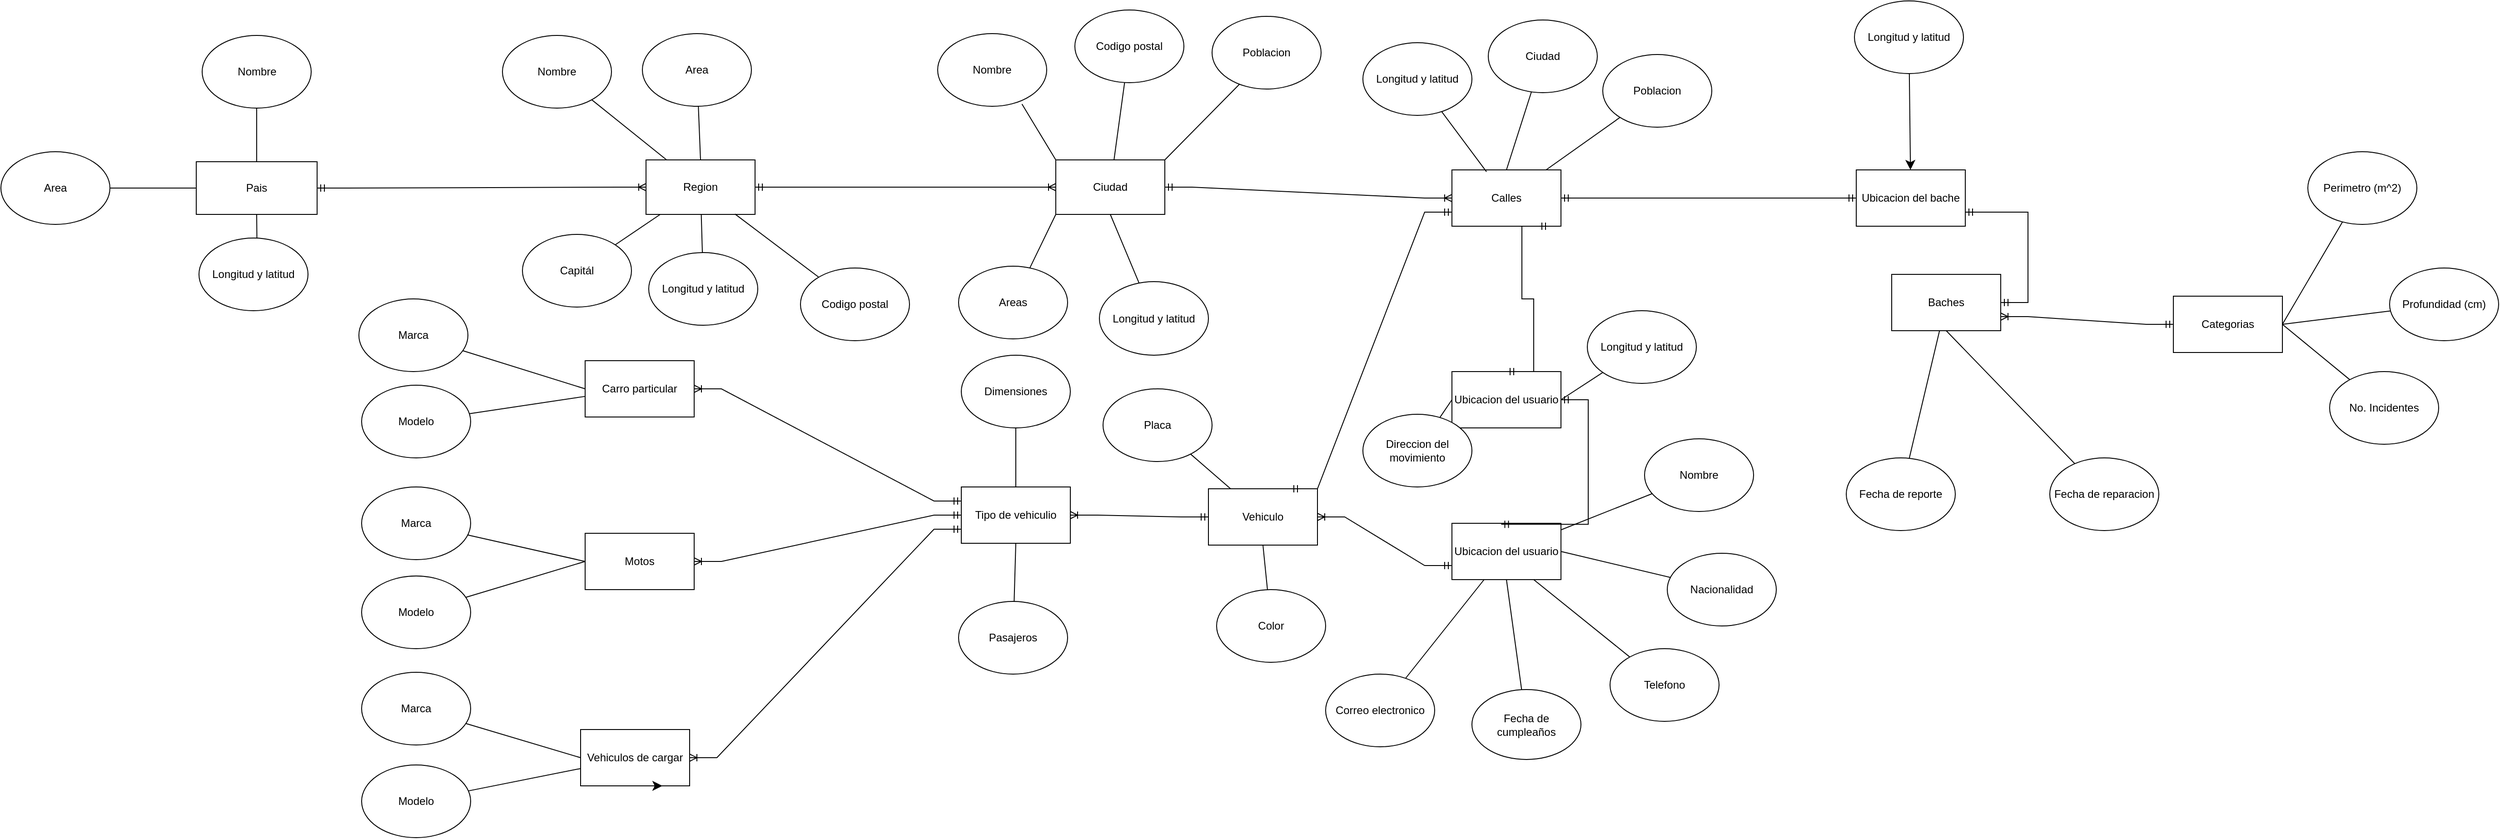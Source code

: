 <mxfile version="24.2.2" type="github">
  <diagram name="Page-1" id="8IL4rYGb6e1lgIKx4FPf">
    <mxGraphModel dx="3373" dy="1531" grid="1" gridSize="10" guides="1" tooltips="1" connect="1" arrows="1" fold="1" page="0" pageScale="1" pageWidth="850" pageHeight="1100" math="0" shadow="0">
      <root>
        <mxCell id="0" />
        <mxCell id="1" parent="0" />
        <mxCell id="YjpfIdnmwvRg1jpV4bxx-1" value="Pais" style="rounded=0;whiteSpace=wrap;html=1;" parent="1" vertex="1">
          <mxGeometry x="-356" y="-60" width="133" height="58" as="geometry" />
        </mxCell>
        <mxCell id="YjpfIdnmwvRg1jpV4bxx-14" style="edgeStyle=orthogonalEdgeStyle;rounded=0;orthogonalLoop=1;jettySize=auto;html=1;entryX=0.5;entryY=0;entryDx=0;entryDy=0;fontSize=12;startSize=8;endSize=8;endArrow=none;endFill=0;exitX=0.5;exitY=1;exitDx=0;exitDy=0;" parent="1" source="YjpfIdnmwvRg1jpV4bxx-24" target="YjpfIdnmwvRg1jpV4bxx-1" edge="1">
          <mxGeometry relative="1" as="geometry">
            <mxPoint x="-288.765" y="-128.0" as="sourcePoint" />
          </mxGeometry>
        </mxCell>
        <mxCell id="YjpfIdnmwvRg1jpV4bxx-7" style="edgeStyle=orthogonalEdgeStyle;rounded=0;orthogonalLoop=1;jettySize=auto;html=1;entryX=0.5;entryY=1;entryDx=0;entryDy=0;fontSize=12;startSize=8;endSize=8;endArrow=none;endFill=0;" parent="1" target="YjpfIdnmwvRg1jpV4bxx-1" edge="1">
          <mxGeometry relative="1" as="geometry">
            <mxPoint x="-289.5" y="101" as="sourcePoint" />
          </mxGeometry>
        </mxCell>
        <mxCell id="YjpfIdnmwvRg1jpV4bxx-11" style="edgeStyle=orthogonalEdgeStyle;rounded=0;orthogonalLoop=1;jettySize=auto;html=1;fontSize=12;startSize=8;endSize=8;endArrow=none;endFill=0;exitX=1;exitY=0.5;exitDx=0;exitDy=0;" parent="1" source="YjpfIdnmwvRg1jpV4bxx-23" target="YjpfIdnmwvRg1jpV4bxx-1" edge="1">
          <mxGeometry relative="1" as="geometry">
            <mxPoint x="-476" y="-29.941" as="sourcePoint" />
          </mxGeometry>
        </mxCell>
        <mxCell id="YjpfIdnmwvRg1jpV4bxx-16" value="Region" style="rounded=0;whiteSpace=wrap;html=1;" parent="1" vertex="1">
          <mxGeometry x="139" y="-62" width="120" height="60" as="geometry" />
        </mxCell>
        <mxCell id="YjpfIdnmwvRg1jpV4bxx-22" value="Longitud y latitud" style="ellipse;whiteSpace=wrap;html=1;" parent="1" vertex="1">
          <mxGeometry x="-353" y="24" width="120" height="80" as="geometry" />
        </mxCell>
        <mxCell id="YjpfIdnmwvRg1jpV4bxx-23" value="Area" style="ellipse;whiteSpace=wrap;html=1;" parent="1" vertex="1">
          <mxGeometry x="-571" y="-71" width="120" height="80" as="geometry" />
        </mxCell>
        <mxCell id="YjpfIdnmwvRg1jpV4bxx-24" value="Nombre" style="ellipse;whiteSpace=wrap;html=1;" parent="1" vertex="1">
          <mxGeometry x="-349.5" y="-199" width="120" height="80" as="geometry" />
        </mxCell>
        <mxCell id="YjpfIdnmwvRg1jpV4bxx-32" style="edgeStyle=none;curved=1;rounded=0;orthogonalLoop=1;jettySize=auto;html=1;fontSize=12;startSize=8;endSize=8;endArrow=none;endFill=0;" parent="1" source="YjpfIdnmwvRg1jpV4bxx-25" target="YjpfIdnmwvRg1jpV4bxx-16" edge="1">
          <mxGeometry relative="1" as="geometry" />
        </mxCell>
        <mxCell id="YjpfIdnmwvRg1jpV4bxx-25" value="Longitud y latitud" style="ellipse;whiteSpace=wrap;html=1;" parent="1" vertex="1">
          <mxGeometry x="142" y="40" width="120" height="80" as="geometry" />
        </mxCell>
        <mxCell id="YjpfIdnmwvRg1jpV4bxx-26" value="Codigo postal" style="ellipse;whiteSpace=wrap;html=1;" parent="1" vertex="1">
          <mxGeometry x="309" y="57" width="120" height="80" as="geometry" />
        </mxCell>
        <mxCell id="YjpfIdnmwvRg1jpV4bxx-30" style="edgeStyle=none;curved=1;rounded=0;orthogonalLoop=1;jettySize=auto;html=1;fontSize=12;startSize=8;endSize=8;endArrow=none;endFill=0;" parent="1" source="YjpfIdnmwvRg1jpV4bxx-27" target="YjpfIdnmwvRg1jpV4bxx-16" edge="1">
          <mxGeometry relative="1" as="geometry" />
        </mxCell>
        <mxCell id="YjpfIdnmwvRg1jpV4bxx-27" value="Nombre" style="ellipse;whiteSpace=wrap;html=1;" parent="1" vertex="1">
          <mxGeometry x="-19" y="-199" width="120" height="80" as="geometry" />
        </mxCell>
        <mxCell id="YjpfIdnmwvRg1jpV4bxx-33" style="edgeStyle=none;curved=1;rounded=0;orthogonalLoop=1;jettySize=auto;html=1;fontSize=12;startSize=8;endSize=8;endArrow=none;endFill=0;" parent="1" source="YjpfIdnmwvRg1jpV4bxx-28" target="YjpfIdnmwvRg1jpV4bxx-16" edge="1">
          <mxGeometry relative="1" as="geometry" />
        </mxCell>
        <mxCell id="YjpfIdnmwvRg1jpV4bxx-28" value="Capitál" style="ellipse;whiteSpace=wrap;html=1;" parent="1" vertex="1">
          <mxGeometry x="3" y="20" width="120" height="80" as="geometry" />
        </mxCell>
        <mxCell id="YjpfIdnmwvRg1jpV4bxx-31" style="edgeStyle=none;curved=1;rounded=0;orthogonalLoop=1;jettySize=auto;html=1;entryX=0.5;entryY=0;entryDx=0;entryDy=0;fontSize=12;startSize=8;endSize=8;endArrow=none;endFill=0;" parent="1" source="YjpfIdnmwvRg1jpV4bxx-29" target="YjpfIdnmwvRg1jpV4bxx-16" edge="1">
          <mxGeometry relative="1" as="geometry" />
        </mxCell>
        <mxCell id="YjpfIdnmwvRg1jpV4bxx-29" value="Area" style="ellipse;whiteSpace=wrap;html=1;" parent="1" vertex="1">
          <mxGeometry x="135" y="-201" width="120" height="80" as="geometry" />
        </mxCell>
        <mxCell id="YjpfIdnmwvRg1jpV4bxx-34" style="edgeStyle=none;curved=1;rounded=0;orthogonalLoop=1;jettySize=auto;html=1;entryX=0.816;entryY=0.993;entryDx=0;entryDy=0;entryPerimeter=0;fontSize=12;startSize=8;endSize=8;endArrow=none;endFill=0;" parent="1" source="YjpfIdnmwvRg1jpV4bxx-26" target="YjpfIdnmwvRg1jpV4bxx-16" edge="1">
          <mxGeometry relative="1" as="geometry" />
        </mxCell>
        <mxCell id="YjpfIdnmwvRg1jpV4bxx-35" value="Ciudad" style="rounded=0;whiteSpace=wrap;html=1;" parent="1" vertex="1">
          <mxGeometry x="590" y="-62" width="120" height="60" as="geometry" />
        </mxCell>
        <mxCell id="YjpfIdnmwvRg1jpV4bxx-45" style="edgeStyle=none;curved=1;rounded=0;orthogonalLoop=1;jettySize=auto;html=1;entryX=0;entryY=0;entryDx=0;entryDy=0;fontSize=12;startSize=8;endSize=8;exitX=0.773;exitY=0.969;exitDx=0;exitDy=0;endArrow=none;endFill=0;exitPerimeter=0;" parent="1" source="YjpfIdnmwvRg1jpV4bxx-37" target="YjpfIdnmwvRg1jpV4bxx-35" edge="1">
          <mxGeometry relative="1" as="geometry">
            <mxPoint x="510" y="-113" as="sourcePoint" />
            <mxPoint x="611" y="-67" as="targetPoint" />
          </mxGeometry>
        </mxCell>
        <mxCell id="YjpfIdnmwvRg1jpV4bxx-37" value="Nombre" style="ellipse;whiteSpace=wrap;html=1;" parent="1" vertex="1">
          <mxGeometry x="460" y="-201" width="120" height="80" as="geometry" />
        </mxCell>
        <mxCell id="YjpfIdnmwvRg1jpV4bxx-44" style="edgeStyle=none;curved=1;rounded=0;orthogonalLoop=1;jettySize=auto;html=1;fontSize=12;startSize=8;endSize=8;entryX=0;entryY=1;entryDx=0;entryDy=0;endArrow=none;endFill=0;" parent="1" source="YjpfIdnmwvRg1jpV4bxx-38" target="YjpfIdnmwvRg1jpV4bxx-35" edge="1">
          <mxGeometry relative="1" as="geometry">
            <mxPoint x="624.529" y="1.235" as="targetPoint" />
          </mxGeometry>
        </mxCell>
        <mxCell id="YjpfIdnmwvRg1jpV4bxx-38" value="Areas" style="ellipse;whiteSpace=wrap;html=1;" parent="1" vertex="1">
          <mxGeometry x="483" y="55" width="120" height="80" as="geometry" />
        </mxCell>
        <mxCell id="YjpfIdnmwvRg1jpV4bxx-48" style="edgeStyle=none;curved=1;rounded=0;orthogonalLoop=1;jettySize=auto;html=1;fontSize=12;startSize=8;endSize=8;endArrow=none;endFill=0;" parent="1" source="YjpfIdnmwvRg1jpV4bxx-39" target="YjpfIdnmwvRg1jpV4bxx-35" edge="1">
          <mxGeometry relative="1" as="geometry" />
        </mxCell>
        <mxCell id="YjpfIdnmwvRg1jpV4bxx-39" value="Codigo postal" style="ellipse;whiteSpace=wrap;html=1;" parent="1" vertex="1">
          <mxGeometry x="611" y="-227" width="120" height="80" as="geometry" />
        </mxCell>
        <mxCell id="YjpfIdnmwvRg1jpV4bxx-43" style="edgeStyle=none;curved=1;rounded=0;orthogonalLoop=1;jettySize=auto;html=1;entryX=0.5;entryY=1;entryDx=0;entryDy=0;fontSize=12;startSize=8;endSize=8;endArrow=none;endFill=0;" parent="1" source="YjpfIdnmwvRg1jpV4bxx-40" target="YjpfIdnmwvRg1jpV4bxx-35" edge="1">
          <mxGeometry relative="1" as="geometry" />
        </mxCell>
        <mxCell id="YjpfIdnmwvRg1jpV4bxx-40" value="Longitud y latitud" style="ellipse;whiteSpace=wrap;html=1;" parent="1" vertex="1">
          <mxGeometry x="638" y="72" width="120" height="81" as="geometry" />
        </mxCell>
        <mxCell id="YjpfIdnmwvRg1jpV4bxx-46" style="edgeStyle=none;curved=1;rounded=0;orthogonalLoop=1;jettySize=auto;html=1;exitX=0.256;exitY=0.927;exitDx=0;exitDy=0;fontSize=12;startSize=8;endSize=8;entryX=1;entryY=0;entryDx=0;entryDy=0;endArrow=none;endFill=0;exitPerimeter=0;" parent="1" source="YjpfIdnmwvRg1jpV4bxx-41" target="YjpfIdnmwvRg1jpV4bxx-35" edge="1">
          <mxGeometry relative="1" as="geometry" />
        </mxCell>
        <mxCell id="YjpfIdnmwvRg1jpV4bxx-41" value="Poblacion" style="ellipse;whiteSpace=wrap;html=1;" parent="1" vertex="1">
          <mxGeometry x="762" y="-220" width="120" height="80" as="geometry" />
        </mxCell>
        <mxCell id="YjpfIdnmwvRg1jpV4bxx-49" value="Calles" style="rounded=0;whiteSpace=wrap;html=1;" parent="1" vertex="1">
          <mxGeometry x="1026" y="-51" width="120" height="62" as="geometry" />
        </mxCell>
        <mxCell id="YjpfIdnmwvRg1jpV4bxx-51" value="Ciudad" style="ellipse;whiteSpace=wrap;html=1;" parent="1" vertex="1">
          <mxGeometry x="1066" y="-216" width="120" height="80" as="geometry" />
        </mxCell>
        <mxCell id="YjpfIdnmwvRg1jpV4bxx-52" value="Longitud y latitud" style="ellipse;whiteSpace=wrap;html=1;" parent="1" vertex="1">
          <mxGeometry x="928" y="-191" width="120" height="80" as="geometry" />
        </mxCell>
        <mxCell id="YjpfIdnmwvRg1jpV4bxx-56" style="edgeStyle=none;curved=1;rounded=0;orthogonalLoop=1;jettySize=auto;html=1;fontSize=12;startSize=8;endSize=8;endArrow=none;endFill=0;" parent="1" source="YjpfIdnmwvRg1jpV4bxx-53" target="YjpfIdnmwvRg1jpV4bxx-49" edge="1">
          <mxGeometry relative="1" as="geometry" />
        </mxCell>
        <mxCell id="YjpfIdnmwvRg1jpV4bxx-53" value="Poblacion" style="ellipse;whiteSpace=wrap;html=1;" parent="1" vertex="1">
          <mxGeometry x="1192" y="-178" width="120" height="80" as="geometry" />
        </mxCell>
        <mxCell id="YjpfIdnmwvRg1jpV4bxx-54" style="edgeStyle=none;curved=1;rounded=0;orthogonalLoop=1;jettySize=auto;html=1;entryX=0.317;entryY=0.033;entryDx=0;entryDy=0;entryPerimeter=0;fontSize=12;startSize=8;endSize=8;endArrow=none;endFill=0;" parent="1" source="YjpfIdnmwvRg1jpV4bxx-52" target="YjpfIdnmwvRg1jpV4bxx-49" edge="1">
          <mxGeometry relative="1" as="geometry" />
        </mxCell>
        <mxCell id="YjpfIdnmwvRg1jpV4bxx-55" style="edgeStyle=none;curved=1;rounded=0;orthogonalLoop=1;jettySize=auto;html=1;entryX=0.5;entryY=0;entryDx=0;entryDy=0;fontSize=12;startSize=8;endSize=8;endArrow=none;endFill=0;" parent="1" source="YjpfIdnmwvRg1jpV4bxx-51" target="YjpfIdnmwvRg1jpV4bxx-49" edge="1">
          <mxGeometry relative="1" as="geometry" />
        </mxCell>
        <mxCell id="YjpfIdnmwvRg1jpV4bxx-57" value="Ubicacion del bache" style="rounded=0;whiteSpace=wrap;html=1;" parent="1" vertex="1">
          <mxGeometry x="1471" y="-51" width="120" height="62" as="geometry" />
        </mxCell>
        <mxCell id="YjpfIdnmwvRg1jpV4bxx-58" value="Baches" style="rounded=0;whiteSpace=wrap;html=1;" parent="1" vertex="1">
          <mxGeometry x="1510" y="64" width="120" height="62" as="geometry" />
        </mxCell>
        <mxCell id="YjpfIdnmwvRg1jpV4bxx-59" value="Categorias" style="rounded=0;whiteSpace=wrap;html=1;" parent="1" vertex="1">
          <mxGeometry x="1820" y="88" width="120" height="62" as="geometry" />
        </mxCell>
        <mxCell id="YjpfIdnmwvRg1jpV4bxx-66" style="edgeStyle=none;curved=1;rounded=0;orthogonalLoop=1;jettySize=auto;html=1;fontSize=12;startSize=8;endSize=8;" parent="1" source="YjpfIdnmwvRg1jpV4bxx-65" target="YjpfIdnmwvRg1jpV4bxx-57" edge="1">
          <mxGeometry relative="1" as="geometry" />
        </mxCell>
        <mxCell id="YjpfIdnmwvRg1jpV4bxx-65" value="Longitud y latitud" style="ellipse;whiteSpace=wrap;html=1;" parent="1" vertex="1">
          <mxGeometry x="1469" y="-237" width="120" height="80" as="geometry" />
        </mxCell>
        <mxCell id="YjpfIdnmwvRg1jpV4bxx-70" style="edgeStyle=none;curved=1;rounded=0;orthogonalLoop=1;jettySize=auto;html=1;fontSize=12;startSize=8;endSize=8;endArrow=none;endFill=0;entryX=1;entryY=0.5;entryDx=0;entryDy=0;" parent="1" source="YjpfIdnmwvRg1jpV4bxx-67" target="YjpfIdnmwvRg1jpV4bxx-59" edge="1">
          <mxGeometry relative="1" as="geometry">
            <mxPoint x="2018.882" y="45.824" as="targetPoint" />
          </mxGeometry>
        </mxCell>
        <mxCell id="YjpfIdnmwvRg1jpV4bxx-67" value="No. Incidentes&lt;span style=&quot;color: rgba(0, 0, 0, 0); font-family: monospace; font-size: 0px; text-align: start; text-wrap: nowrap;&quot;&gt;%3CmxGraphModel%3E%3Croot%3E%3CmxCell%20id%3D%220%22%2F%3E%3CmxCell%20id%3D%221%22%20parent%3D%220%22%2F%3E%3CmxCell%20id%3D%222%22%20value%3D%22Longitud%20y%20latitud%22%20style%3D%22ellipse%3BwhiteSpace%3Dwrap%3Bhtml%3D1%3B%22%20vertex%3D%221%22%20parent%3D%221%22%3E%3CmxGeometry%20x%3D%22974%22%20y%3D%22-162%22%20width%3D%22120%22%20height%3D%2280%22%20as%3D%22geometry%22%2F%3E%3C%2FmxCell%3E%3C%2Froot%3E%3C%2FmxGraphModel%3E&lt;/span&gt;&lt;span style=&quot;color: rgba(0, 0, 0, 0); font-family: monospace; font-size: 0px; text-align: start; text-wrap: nowrap;&quot;&gt;%3CmxGraphModel%3E%3Croot%3E%3CmxCell%20id%3D%220%22%2F%3E%3CmxCell%20id%3D%221%22%20parent%3D%220%22%2F%3E%3CmxCell%20id%3D%222%22%20value%3D%22Longitud%20y%20latitud%22%20style%3D%22ellipse%3BwhiteSpace%3Dwrap%3Bhtml%3D1%3B%22%20vertex%3D%221%22%20parent%3D%221%22%3E%3CmxGeometry%20x%3D%22974%22%20y%3D%22-162%22%20width%3D%22120%22%20height%3D%2280%22%20as%3D%22geometry%22%2F%3E%3C%2FmxCell%3E%3C%2Froot%3E%3C%2FmxGraphModel%3E&lt;/span&gt;" style="ellipse;whiteSpace=wrap;html=1;" parent="1" vertex="1">
          <mxGeometry x="1992" y="171" width="120" height="80" as="geometry" />
        </mxCell>
        <mxCell id="YjpfIdnmwvRg1jpV4bxx-69" style="edgeStyle=none;curved=1;rounded=0;orthogonalLoop=1;jettySize=auto;html=1;entryX=1;entryY=0.5;entryDx=0;entryDy=0;fontSize=12;startSize=8;endSize=8;endArrow=none;endFill=0;" parent="1" source="YjpfIdnmwvRg1jpV4bxx-68" target="YjpfIdnmwvRg1jpV4bxx-59" edge="1">
          <mxGeometry relative="1" as="geometry" />
        </mxCell>
        <mxCell id="YjpfIdnmwvRg1jpV4bxx-68" value="Perimetro (m^2)" style="ellipse;whiteSpace=wrap;html=1;" parent="1" vertex="1">
          <mxGeometry x="1968" y="-71" width="120" height="80" as="geometry" />
        </mxCell>
        <mxCell id="YjpfIdnmwvRg1jpV4bxx-72" style="edgeStyle=none;curved=1;rounded=0;orthogonalLoop=1;jettySize=auto;html=1;entryX=1;entryY=0.5;entryDx=0;entryDy=0;fontSize=12;startSize=8;endSize=8;endArrow=none;endFill=0;" parent="1" source="YjpfIdnmwvRg1jpV4bxx-71" target="YjpfIdnmwvRg1jpV4bxx-59" edge="1">
          <mxGeometry relative="1" as="geometry" />
        </mxCell>
        <mxCell id="YjpfIdnmwvRg1jpV4bxx-71" value="Profundidad (cm)" style="ellipse;whiteSpace=wrap;html=1;" parent="1" vertex="1">
          <mxGeometry x="2058" y="57" width="120" height="80" as="geometry" />
        </mxCell>
        <mxCell id="YjpfIdnmwvRg1jpV4bxx-78" style="edgeStyle=none;curved=1;rounded=0;orthogonalLoop=1;jettySize=auto;html=1;entryX=0.5;entryY=1;entryDx=0;entryDy=0;fontSize=12;startSize=8;endSize=8;endArrow=none;endFill=0;" parent="1" source="YjpfIdnmwvRg1jpV4bxx-73" target="YjpfIdnmwvRg1jpV4bxx-58" edge="1">
          <mxGeometry relative="1" as="geometry" />
        </mxCell>
        <mxCell id="YjpfIdnmwvRg1jpV4bxx-73" value="Fecha de reparacion" style="ellipse;whiteSpace=wrap;html=1;" parent="1" vertex="1">
          <mxGeometry x="1684" y="266" width="120" height="80" as="geometry" />
        </mxCell>
        <mxCell id="YjpfIdnmwvRg1jpV4bxx-77" style="edgeStyle=none;curved=1;rounded=0;orthogonalLoop=1;jettySize=auto;html=1;fontSize=12;startSize=8;endSize=8;endArrow=none;endFill=0;" parent="1" source="YjpfIdnmwvRg1jpV4bxx-74" target="YjpfIdnmwvRg1jpV4bxx-58" edge="1">
          <mxGeometry relative="1" as="geometry" />
        </mxCell>
        <mxCell id="YjpfIdnmwvRg1jpV4bxx-74" value="Fecha de reporte" style="ellipse;whiteSpace=wrap;html=1;" parent="1" vertex="1">
          <mxGeometry x="1460" y="266" width="120" height="80" as="geometry" />
        </mxCell>
        <mxCell id="YjpfIdnmwvRg1jpV4bxx-79" value="Ubicacion del usuario" style="rounded=0;whiteSpace=wrap;html=1;" parent="1" vertex="1">
          <mxGeometry x="1026" y="171" width="120" height="62" as="geometry" />
        </mxCell>
        <mxCell id="YjpfIdnmwvRg1jpV4bxx-84" style="edgeStyle=none;curved=1;rounded=0;orthogonalLoop=1;jettySize=auto;html=1;entryX=0;entryY=0.5;entryDx=0;entryDy=0;fontSize=12;startSize=8;endSize=8;endArrow=none;endFill=0;" parent="1" source="YjpfIdnmwvRg1jpV4bxx-81" target="YjpfIdnmwvRg1jpV4bxx-79" edge="1">
          <mxGeometry relative="1" as="geometry" />
        </mxCell>
        <mxCell id="YjpfIdnmwvRg1jpV4bxx-81" value="Direccion del movimiento" style="ellipse;whiteSpace=wrap;html=1;" parent="1" vertex="1">
          <mxGeometry x="928" y="218" width="120" height="80" as="geometry" />
        </mxCell>
        <mxCell id="YjpfIdnmwvRg1jpV4bxx-83" style="edgeStyle=none;curved=1;rounded=0;orthogonalLoop=1;jettySize=auto;html=1;entryX=1;entryY=0.5;entryDx=0;entryDy=0;fontSize=12;startSize=8;endSize=8;endArrow=none;endFill=0;" parent="1" source="YjpfIdnmwvRg1jpV4bxx-82" target="YjpfIdnmwvRg1jpV4bxx-79" edge="1">
          <mxGeometry relative="1" as="geometry" />
        </mxCell>
        <mxCell id="YjpfIdnmwvRg1jpV4bxx-82" value="Longitud y latitud" style="ellipse;whiteSpace=wrap;html=1;" parent="1" vertex="1">
          <mxGeometry x="1175" y="104" width="120" height="80" as="geometry" />
        </mxCell>
        <mxCell id="YjpfIdnmwvRg1jpV4bxx-85" value="Vehiculo" style="rounded=0;whiteSpace=wrap;html=1;" parent="1" vertex="1">
          <mxGeometry x="758" y="300" width="120" height="62" as="geometry" />
        </mxCell>
        <mxCell id="YjpfIdnmwvRg1jpV4bxx-86" value="Ubicacion del usuario" style="rounded=0;whiteSpace=wrap;html=1;" parent="1" vertex="1">
          <mxGeometry x="1026" y="338" width="120" height="62" as="geometry" />
        </mxCell>
        <mxCell id="YjpfIdnmwvRg1jpV4bxx-96" style="edgeStyle=none;curved=1;rounded=0;orthogonalLoop=1;jettySize=auto;html=1;entryX=0.75;entryY=1;entryDx=0;entryDy=0;fontSize=12;startSize=8;endSize=8;endArrow=none;endFill=0;" parent="1" source="YjpfIdnmwvRg1jpV4bxx-89" target="YjpfIdnmwvRg1jpV4bxx-86" edge="1">
          <mxGeometry relative="1" as="geometry" />
        </mxCell>
        <mxCell id="YjpfIdnmwvRg1jpV4bxx-89" value="Telefono" style="ellipse;whiteSpace=wrap;html=1;" parent="1" vertex="1">
          <mxGeometry x="1200" y="476" width="120" height="80" as="geometry" />
        </mxCell>
        <mxCell id="YjpfIdnmwvRg1jpV4bxx-94" style="edgeStyle=none;curved=1;rounded=0;orthogonalLoop=1;jettySize=auto;html=1;fontSize=12;startSize=8;endSize=8;endArrow=none;endFill=0;" parent="1" source="YjpfIdnmwvRg1jpV4bxx-90" target="YjpfIdnmwvRg1jpV4bxx-86" edge="1">
          <mxGeometry relative="1" as="geometry" />
        </mxCell>
        <mxCell id="YjpfIdnmwvRg1jpV4bxx-90" value="Correo electronico" style="ellipse;whiteSpace=wrap;html=1;" parent="1" vertex="1">
          <mxGeometry x="887" y="504" width="120" height="80" as="geometry" />
        </mxCell>
        <mxCell id="YjpfIdnmwvRg1jpV4bxx-97" style="edgeStyle=none;curved=1;rounded=0;orthogonalLoop=1;jettySize=auto;html=1;entryX=1;entryY=0.5;entryDx=0;entryDy=0;fontSize=12;startSize=8;endSize=8;endArrow=none;endFill=0;" parent="1" source="YjpfIdnmwvRg1jpV4bxx-91" target="YjpfIdnmwvRg1jpV4bxx-86" edge="1">
          <mxGeometry relative="1" as="geometry" />
        </mxCell>
        <mxCell id="YjpfIdnmwvRg1jpV4bxx-91" value="Nacionalidad" style="ellipse;whiteSpace=wrap;html=1;" parent="1" vertex="1">
          <mxGeometry x="1263" y="371" width="120" height="80" as="geometry" />
        </mxCell>
        <mxCell id="YjpfIdnmwvRg1jpV4bxx-98" style="edgeStyle=none;curved=1;rounded=0;orthogonalLoop=1;jettySize=auto;html=1;fontSize=12;startSize=8;endSize=8;endArrow=none;endFill=0;" parent="1" source="YjpfIdnmwvRg1jpV4bxx-92" target="YjpfIdnmwvRg1jpV4bxx-86" edge="1">
          <mxGeometry relative="1" as="geometry" />
        </mxCell>
        <mxCell id="YjpfIdnmwvRg1jpV4bxx-92" value="Nombre" style="ellipse;whiteSpace=wrap;html=1;" parent="1" vertex="1">
          <mxGeometry x="1238" y="245" width="120" height="80" as="geometry" />
        </mxCell>
        <mxCell id="YjpfIdnmwvRg1jpV4bxx-95" style="edgeStyle=none;curved=1;rounded=0;orthogonalLoop=1;jettySize=auto;html=1;entryX=0.5;entryY=1;entryDx=0;entryDy=0;fontSize=12;startSize=8;endSize=8;endArrow=none;endFill=0;" parent="1" source="YjpfIdnmwvRg1jpV4bxx-93" target="YjpfIdnmwvRg1jpV4bxx-86" edge="1">
          <mxGeometry relative="1" as="geometry" />
        </mxCell>
        <mxCell id="YjpfIdnmwvRg1jpV4bxx-93" value="Fecha de cumpleaños" style="ellipse;whiteSpace=wrap;html=1;" parent="1" vertex="1">
          <mxGeometry x="1048" y="521" width="120" height="77" as="geometry" />
        </mxCell>
        <mxCell id="YjpfIdnmwvRg1jpV4bxx-102" style="edgeStyle=none;curved=1;rounded=0;orthogonalLoop=1;jettySize=auto;html=1;fontSize=12;startSize=8;endSize=8;endArrow=none;endFill=0;" parent="1" source="YjpfIdnmwvRg1jpV4bxx-100" target="YjpfIdnmwvRg1jpV4bxx-85" edge="1">
          <mxGeometry relative="1" as="geometry" />
        </mxCell>
        <mxCell id="YjpfIdnmwvRg1jpV4bxx-100" value="Placa" style="ellipse;whiteSpace=wrap;html=1;" parent="1" vertex="1">
          <mxGeometry x="642" y="190" width="120" height="80" as="geometry" />
        </mxCell>
        <mxCell id="YjpfIdnmwvRg1jpV4bxx-103" style="edgeStyle=none;curved=1;rounded=0;orthogonalLoop=1;jettySize=auto;html=1;entryX=0.5;entryY=1;entryDx=0;entryDy=0;fontSize=12;startSize=8;endSize=8;endArrow=none;endFill=0;" parent="1" source="YjpfIdnmwvRg1jpV4bxx-101" target="YjpfIdnmwvRg1jpV4bxx-85" edge="1">
          <mxGeometry relative="1" as="geometry" />
        </mxCell>
        <mxCell id="YjpfIdnmwvRg1jpV4bxx-101" value="Color" style="ellipse;whiteSpace=wrap;html=1;" parent="1" vertex="1">
          <mxGeometry x="767" y="411" width="120" height="80" as="geometry" />
        </mxCell>
        <mxCell id="YjpfIdnmwvRg1jpV4bxx-105" value="Tipo de vehiculio" style="rounded=0;whiteSpace=wrap;html=1;" parent="1" vertex="1">
          <mxGeometry x="486" y="298" width="120" height="62" as="geometry" />
        </mxCell>
        <mxCell id="YjpfIdnmwvRg1jpV4bxx-108" style="edgeStyle=none;curved=1;rounded=0;orthogonalLoop=1;jettySize=auto;html=1;entryX=0.5;entryY=0;entryDx=0;entryDy=0;fontSize=12;startSize=8;endSize=8;endArrow=none;endFill=0;" parent="1" source="YjpfIdnmwvRg1jpV4bxx-106" target="YjpfIdnmwvRg1jpV4bxx-105" edge="1">
          <mxGeometry relative="1" as="geometry" />
        </mxCell>
        <mxCell id="YjpfIdnmwvRg1jpV4bxx-106" value="Dimensiones" style="ellipse;whiteSpace=wrap;html=1;" parent="1" vertex="1">
          <mxGeometry x="486" y="153" width="120" height="80" as="geometry" />
        </mxCell>
        <mxCell id="YjpfIdnmwvRg1jpV4bxx-109" style="edgeStyle=none;curved=1;rounded=0;orthogonalLoop=1;jettySize=auto;html=1;entryX=0.5;entryY=1;entryDx=0;entryDy=0;fontSize=12;startSize=8;endSize=8;endArrow=none;endFill=0;" parent="1" source="YjpfIdnmwvRg1jpV4bxx-107" target="YjpfIdnmwvRg1jpV4bxx-105" edge="1">
          <mxGeometry relative="1" as="geometry" />
        </mxCell>
        <mxCell id="YjpfIdnmwvRg1jpV4bxx-107" value="Pasajeros" style="ellipse;whiteSpace=wrap;html=1;" parent="1" vertex="1">
          <mxGeometry x="483" y="424" width="120" height="80" as="geometry" />
        </mxCell>
        <mxCell id="YjpfIdnmwvRg1jpV4bxx-110" value="Carro particular" style="rounded=0;whiteSpace=wrap;html=1;" parent="1" vertex="1">
          <mxGeometry x="72" y="159" width="120" height="62" as="geometry" />
        </mxCell>
        <mxCell id="YjpfIdnmwvRg1jpV4bxx-111" value="Vehiculos de cargar" style="rounded=0;whiteSpace=wrap;html=1;" parent="1" vertex="1">
          <mxGeometry x="67" y="565" width="120" height="62" as="geometry" />
        </mxCell>
        <mxCell id="YjpfIdnmwvRg1jpV4bxx-112" value="Motos" style="rounded=0;whiteSpace=wrap;html=1;" parent="1" vertex="1">
          <mxGeometry x="72" y="349" width="120" height="62" as="geometry" />
        </mxCell>
        <mxCell id="YjpfIdnmwvRg1jpV4bxx-113" style="edgeStyle=none;curved=1;rounded=0;orthogonalLoop=1;jettySize=auto;html=1;exitX=0.5;exitY=1;exitDx=0;exitDy=0;entryX=0.75;entryY=1;entryDx=0;entryDy=0;fontSize=12;startSize=8;endSize=8;" parent="1" source="YjpfIdnmwvRg1jpV4bxx-111" target="YjpfIdnmwvRg1jpV4bxx-111" edge="1">
          <mxGeometry relative="1" as="geometry" />
        </mxCell>
        <mxCell id="YjpfIdnmwvRg1jpV4bxx-127" style="edgeStyle=none;curved=1;rounded=0;orthogonalLoop=1;jettySize=auto;html=1;entryX=0;entryY=0.5;entryDx=0;entryDy=0;fontSize=12;startSize=8;endSize=8;endArrow=none;endFill=0;" parent="1" source="YjpfIdnmwvRg1jpV4bxx-118" target="YjpfIdnmwvRg1jpV4bxx-110" edge="1">
          <mxGeometry relative="1" as="geometry" />
        </mxCell>
        <mxCell id="YjpfIdnmwvRg1jpV4bxx-118" value="Marca" style="ellipse;whiteSpace=wrap;html=1;" parent="1" vertex="1">
          <mxGeometry x="-177" y="91" width="120" height="80" as="geometry" />
        </mxCell>
        <mxCell id="YjpfIdnmwvRg1jpV4bxx-119" value="Modelo" style="ellipse;whiteSpace=wrap;html=1;" parent="1" vertex="1">
          <mxGeometry x="-174" y="186" width="120" height="80" as="geometry" />
        </mxCell>
        <mxCell id="YjpfIdnmwvRg1jpV4bxx-129" style="edgeStyle=none;curved=1;rounded=0;orthogonalLoop=1;jettySize=auto;html=1;fontSize=12;startSize=8;endSize=8;endArrow=none;endFill=0;" parent="1" source="YjpfIdnmwvRg1jpV4bxx-120" target="YjpfIdnmwvRg1jpV4bxx-111" edge="1">
          <mxGeometry relative="1" as="geometry" />
        </mxCell>
        <mxCell id="YjpfIdnmwvRg1jpV4bxx-120" value="Modelo" style="ellipse;whiteSpace=wrap;html=1;" parent="1" vertex="1">
          <mxGeometry x="-174" y="604" width="120" height="80" as="geometry" />
        </mxCell>
        <mxCell id="YjpfIdnmwvRg1jpV4bxx-124" style="edgeStyle=none;curved=1;rounded=0;orthogonalLoop=1;jettySize=auto;html=1;entryX=0;entryY=0.5;entryDx=0;entryDy=0;fontSize=12;startSize=8;endSize=8;endArrow=none;endFill=0;" parent="1" source="YjpfIdnmwvRg1jpV4bxx-121" target="YjpfIdnmwvRg1jpV4bxx-112" edge="1">
          <mxGeometry relative="1" as="geometry" />
        </mxCell>
        <mxCell id="YjpfIdnmwvRg1jpV4bxx-121" value="Marca" style="ellipse;whiteSpace=wrap;html=1;" parent="1" vertex="1">
          <mxGeometry x="-174" y="298" width="120" height="80" as="geometry" />
        </mxCell>
        <mxCell id="YjpfIdnmwvRg1jpV4bxx-128" style="edgeStyle=none;curved=1;rounded=0;orthogonalLoop=1;jettySize=auto;html=1;entryX=0;entryY=0.5;entryDx=0;entryDy=0;fontSize=12;startSize=8;endSize=8;endArrow=none;endFill=0;" parent="1" source="YjpfIdnmwvRg1jpV4bxx-122" target="YjpfIdnmwvRg1jpV4bxx-111" edge="1">
          <mxGeometry relative="1" as="geometry" />
        </mxCell>
        <mxCell id="YjpfIdnmwvRg1jpV4bxx-122" value="Marca" style="ellipse;whiteSpace=wrap;html=1;" parent="1" vertex="1">
          <mxGeometry x="-174" y="502" width="120" height="80" as="geometry" />
        </mxCell>
        <mxCell id="YjpfIdnmwvRg1jpV4bxx-125" style="edgeStyle=none;curved=1;rounded=0;orthogonalLoop=1;jettySize=auto;html=1;entryX=0;entryY=0.5;entryDx=0;entryDy=0;fontSize=12;startSize=8;endSize=8;endArrow=none;endFill=0;" parent="1" source="YjpfIdnmwvRg1jpV4bxx-123" target="YjpfIdnmwvRg1jpV4bxx-112" edge="1">
          <mxGeometry relative="1" as="geometry" />
        </mxCell>
        <mxCell id="YjpfIdnmwvRg1jpV4bxx-123" value="Modelo" style="ellipse;whiteSpace=wrap;html=1;" parent="1" vertex="1">
          <mxGeometry x="-174" y="396" width="120" height="80" as="geometry" />
        </mxCell>
        <mxCell id="YjpfIdnmwvRg1jpV4bxx-126" style="edgeStyle=none;curved=1;rounded=0;orthogonalLoop=1;jettySize=auto;html=1;entryX=0;entryY=0.634;entryDx=0;entryDy=0;entryPerimeter=0;fontSize=12;startSize=8;endSize=8;endArrow=none;endFill=0;" parent="1" source="YjpfIdnmwvRg1jpV4bxx-119" target="YjpfIdnmwvRg1jpV4bxx-110" edge="1">
          <mxGeometry relative="1" as="geometry" />
        </mxCell>
        <mxCell id="96rboyCjKsZqhrHsfgGL-1" value="" style="edgeStyle=entityRelationEdgeStyle;fontSize=12;html=1;endArrow=ERoneToMany;startArrow=ERmandOne;rounded=0;exitX=1;exitY=0.5;exitDx=0;exitDy=0;entryX=0;entryY=0.5;entryDx=0;entryDy=0;" parent="1" source="YjpfIdnmwvRg1jpV4bxx-1" target="YjpfIdnmwvRg1jpV4bxx-16" edge="1">
          <mxGeometry width="100" height="100" relative="1" as="geometry">
            <mxPoint x="-150" y="-30" as="sourcePoint" />
            <mxPoint x="-50" y="-130" as="targetPoint" />
          </mxGeometry>
        </mxCell>
        <mxCell id="96rboyCjKsZqhrHsfgGL-2" value="" style="edgeStyle=entityRelationEdgeStyle;fontSize=12;html=1;endArrow=ERoneToMany;startArrow=ERmandOne;rounded=0;" parent="1" source="YjpfIdnmwvRg1jpV4bxx-16" target="YjpfIdnmwvRg1jpV4bxx-35" edge="1">
          <mxGeometry width="100" height="100" relative="1" as="geometry">
            <mxPoint x="120" y="-19.5" as="sourcePoint" />
            <mxPoint x="482" y="-20.5" as="targetPoint" />
          </mxGeometry>
        </mxCell>
        <mxCell id="96rboyCjKsZqhrHsfgGL-3" value="" style="edgeStyle=entityRelationEdgeStyle;fontSize=12;html=1;endArrow=ERoneToMany;startArrow=ERmandOne;rounded=0;exitX=1;exitY=0.5;exitDx=0;exitDy=0;entryX=0;entryY=0.5;entryDx=0;entryDy=0;" parent="1" source="YjpfIdnmwvRg1jpV4bxx-35" target="YjpfIdnmwvRg1jpV4bxx-49" edge="1">
          <mxGeometry width="100" height="100" relative="1" as="geometry">
            <mxPoint x="840" y="100" as="sourcePoint" />
            <mxPoint x="940" as="targetPoint" />
          </mxGeometry>
        </mxCell>
        <mxCell id="96rboyCjKsZqhrHsfgGL-4" value="" style="edgeStyle=entityRelationEdgeStyle;fontSize=12;html=1;endArrow=ERmandOne;startArrow=ERmandOne;rounded=0;exitX=1;exitY=0.5;exitDx=0;exitDy=0;" parent="1" source="YjpfIdnmwvRg1jpV4bxx-49" target="YjpfIdnmwvRg1jpV4bxx-57" edge="1">
          <mxGeometry width="100" height="100" relative="1" as="geometry">
            <mxPoint x="1270" y="80" as="sourcePoint" />
            <mxPoint x="1370" y="-20" as="targetPoint" />
          </mxGeometry>
        </mxCell>
        <mxCell id="96rboyCjKsZqhrHsfgGL-5" value="" style="edgeStyle=entityRelationEdgeStyle;fontSize=12;html=1;endArrow=ERmandOne;startArrow=ERmandOne;rounded=0;exitX=0.5;exitY=0;exitDx=0;exitDy=0;" parent="1" source="YjpfIdnmwvRg1jpV4bxx-79" edge="1">
          <mxGeometry width="100" height="100" relative="1" as="geometry">
            <mxPoint x="1156" y="-10" as="sourcePoint" />
            <mxPoint x="1133" y="11" as="targetPoint" />
          </mxGeometry>
        </mxCell>
        <mxCell id="7C8yqjVtVYVAas4B-MEU-1" value="" style="edgeStyle=entityRelationEdgeStyle;fontSize=12;html=1;endArrow=ERmandOne;startArrow=ERmandOne;rounded=0;entryX=1;entryY=0.75;entryDx=0;entryDy=0;" edge="1" parent="1" source="YjpfIdnmwvRg1jpV4bxx-58" target="YjpfIdnmwvRg1jpV4bxx-57">
          <mxGeometry width="100" height="100" relative="1" as="geometry">
            <mxPoint x="1340" y="160" as="sourcePoint" />
            <mxPoint x="1440" y="60" as="targetPoint" />
          </mxGeometry>
        </mxCell>
        <mxCell id="7C8yqjVtVYVAas4B-MEU-2" value="" style="edgeStyle=entityRelationEdgeStyle;fontSize=12;html=1;endArrow=ERoneToMany;startArrow=ERmandOne;rounded=0;entryX=1;entryY=0.75;entryDx=0;entryDy=0;exitX=0;exitY=0.5;exitDx=0;exitDy=0;" edge="1" parent="1" source="YjpfIdnmwvRg1jpV4bxx-59" target="YjpfIdnmwvRg1jpV4bxx-58">
          <mxGeometry width="100" height="100" relative="1" as="geometry">
            <mxPoint x="1570" y="280" as="sourcePoint" />
            <mxPoint x="1670" y="180" as="targetPoint" />
          </mxGeometry>
        </mxCell>
        <mxCell id="7C8yqjVtVYVAas4B-MEU-3" value="" style="edgeStyle=entityRelationEdgeStyle;fontSize=12;html=1;endArrow=ERmandOne;startArrow=ERmandOne;rounded=0;exitX=0.452;exitY=0.018;exitDx=0;exitDy=0;exitPerimeter=0;" edge="1" parent="1" source="YjpfIdnmwvRg1jpV4bxx-86" target="YjpfIdnmwvRg1jpV4bxx-79">
          <mxGeometry width="100" height="100" relative="1" as="geometry">
            <mxPoint x="1320" y="290" as="sourcePoint" />
            <mxPoint x="1420" y="190" as="targetPoint" />
          </mxGeometry>
        </mxCell>
        <mxCell id="7C8yqjVtVYVAas4B-MEU-4" value="" style="edgeStyle=entityRelationEdgeStyle;fontSize=12;html=1;endArrow=ERmandOne;startArrow=ERmandOne;rounded=0;exitX=0.75;exitY=0;exitDx=0;exitDy=0;entryX=0;entryY=0.75;entryDx=0;entryDy=0;" edge="1" parent="1" source="YjpfIdnmwvRg1jpV4bxx-85" target="YjpfIdnmwvRg1jpV4bxx-49">
          <mxGeometry width="100" height="100" relative="1" as="geometry">
            <mxPoint x="1290" y="310" as="sourcePoint" />
            <mxPoint x="1390" y="210" as="targetPoint" />
          </mxGeometry>
        </mxCell>
        <mxCell id="7C8yqjVtVYVAas4B-MEU-6" value="" style="edgeStyle=entityRelationEdgeStyle;fontSize=12;html=1;endArrow=ERoneToMany;startArrow=ERmandOne;rounded=0;exitX=0;exitY=0.75;exitDx=0;exitDy=0;" edge="1" parent="1" source="YjpfIdnmwvRg1jpV4bxx-86" target="YjpfIdnmwvRg1jpV4bxx-85">
          <mxGeometry width="100" height="100" relative="1" as="geometry">
            <mxPoint x="850" y="500" as="sourcePoint" />
            <mxPoint x="950" y="400" as="targetPoint" />
          </mxGeometry>
        </mxCell>
        <mxCell id="7C8yqjVtVYVAas4B-MEU-7" value="" style="edgeStyle=entityRelationEdgeStyle;fontSize=12;html=1;endArrow=ERoneToMany;startArrow=ERmandOne;rounded=0;exitX=0;exitY=0.5;exitDx=0;exitDy=0;" edge="1" parent="1" source="YjpfIdnmwvRg1jpV4bxx-85" target="YjpfIdnmwvRg1jpV4bxx-105">
          <mxGeometry width="100" height="100" relative="1" as="geometry">
            <mxPoint x="840" y="360" as="sourcePoint" />
            <mxPoint x="940" y="260" as="targetPoint" />
          </mxGeometry>
        </mxCell>
        <mxCell id="7C8yqjVtVYVAas4B-MEU-8" value="" style="edgeStyle=entityRelationEdgeStyle;fontSize=12;html=1;endArrow=ERoneToMany;startArrow=ERmandOne;rounded=0;exitX=0;exitY=0.25;exitDx=0;exitDy=0;entryX=1;entryY=0.5;entryDx=0;entryDy=0;" edge="1" parent="1" source="YjpfIdnmwvRg1jpV4bxx-105" target="YjpfIdnmwvRg1jpV4bxx-110">
          <mxGeometry width="100" height="100" relative="1" as="geometry">
            <mxPoint x="660" y="370" as="sourcePoint" />
            <mxPoint x="760" y="270" as="targetPoint" />
          </mxGeometry>
        </mxCell>
        <mxCell id="7C8yqjVtVYVAas4B-MEU-9" value="" style="edgeStyle=entityRelationEdgeStyle;fontSize=12;html=1;endArrow=ERoneToMany;startArrow=ERmandOne;rounded=0;exitX=0;exitY=0.5;exitDx=0;exitDy=0;entryX=1;entryY=0.5;entryDx=0;entryDy=0;" edge="1" parent="1" source="YjpfIdnmwvRg1jpV4bxx-105" target="YjpfIdnmwvRg1jpV4bxx-112">
          <mxGeometry width="100" height="100" relative="1" as="geometry">
            <mxPoint x="496" y="324" as="sourcePoint" />
            <mxPoint x="202" y="200" as="targetPoint" />
          </mxGeometry>
        </mxCell>
        <mxCell id="7C8yqjVtVYVAas4B-MEU-10" value="" style="edgeStyle=entityRelationEdgeStyle;fontSize=12;html=1;endArrow=ERoneToMany;startArrow=ERmandOne;rounded=0;exitX=0;exitY=0.75;exitDx=0;exitDy=0;entryX=1;entryY=0.5;entryDx=0;entryDy=0;" edge="1" parent="1" source="YjpfIdnmwvRg1jpV4bxx-105" target="YjpfIdnmwvRg1jpV4bxx-111">
          <mxGeometry width="100" height="100" relative="1" as="geometry">
            <mxPoint x="494" y="556" as="sourcePoint" />
            <mxPoint x="200" y="432" as="targetPoint" />
          </mxGeometry>
        </mxCell>
      </root>
    </mxGraphModel>
  </diagram>
</mxfile>
